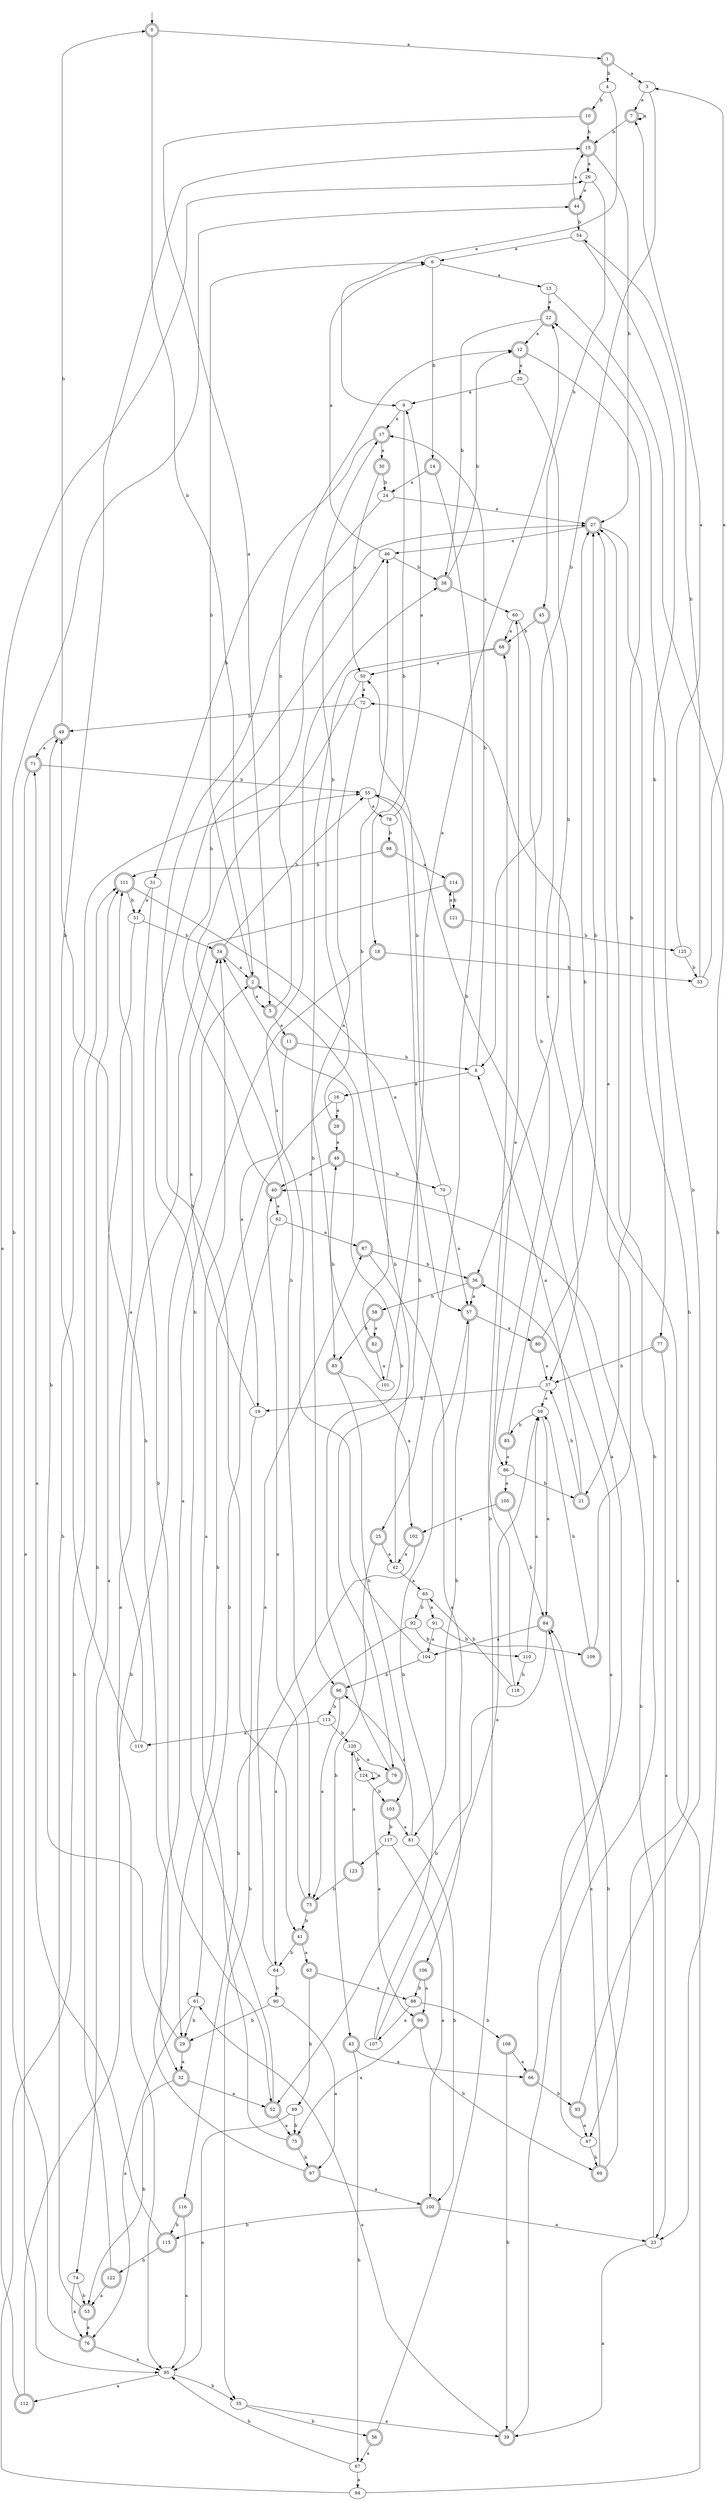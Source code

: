 digraph RandomDFA {
  __start0 [label="", shape=none];
  __start0 -> 0 [label=""];
  0 [shape=circle] [shape=doublecircle]
  0 -> 1 [label="a"]
  0 -> 2 [label="b"]
  1 [shape=doublecircle]
  1 -> 3 [label="a"]
  1 -> 4 [label="b"]
  2 [shape=doublecircle]
  2 -> 5 [label="a"]
  2 -> 6 [label="b"]
  3
  3 -> 7 [label="a"]
  3 -> 8 [label="b"]
  4
  4 -> 9 [label="a"]
  4 -> 10 [label="b"]
  5 [shape=doublecircle]
  5 -> 11 [label="a"]
  5 -> 12 [label="b"]
  6
  6 -> 13 [label="a"]
  6 -> 14 [label="b"]
  7 [shape=doublecircle]
  7 -> 7 [label="a"]
  7 -> 15 [label="b"]
  8
  8 -> 16 [label="a"]
  8 -> 17 [label="b"]
  9
  9 -> 17 [label="a"]
  9 -> 18 [label="b"]
  10 [shape=doublecircle]
  10 -> 5 [label="a"]
  10 -> 15 [label="b"]
  11 [shape=doublecircle]
  11 -> 19 [label="a"]
  11 -> 8 [label="b"]
  12 [shape=doublecircle]
  12 -> 20 [label="a"]
  12 -> 21 [label="b"]
  13
  13 -> 22 [label="a"]
  13 -> 23 [label="b"]
  14 [shape=doublecircle]
  14 -> 24 [label="a"]
  14 -> 25 [label="b"]
  15 [shape=doublecircle]
  15 -> 26 [label="a"]
  15 -> 27 [label="b"]
  16
  16 -> 28 [label="a"]
  16 -> 29 [label="b"]
  17 [shape=doublecircle]
  17 -> 30 [label="a"]
  17 -> 31 [label="b"]
  18 [shape=doublecircle]
  18 -> 32 [label="a"]
  18 -> 33 [label="b"]
  19
  19 -> 34 [label="a"]
  19 -> 35 [label="b"]
  20
  20 -> 9 [label="a"]
  20 -> 36 [label="b"]
  21 [shape=doublecircle]
  21 -> 8 [label="a"]
  21 -> 37 [label="b"]
  22 [shape=doublecircle]
  22 -> 12 [label="a"]
  22 -> 38 [label="b"]
  23
  23 -> 39 [label="a"]
  23 -> 40 [label="b"]
  24
  24 -> 27 [label="a"]
  24 -> 41 [label="b"]
  25 [shape=doublecircle]
  25 -> 42 [label="a"]
  25 -> 43 [label="b"]
  26
  26 -> 44 [label="a"]
  26 -> 45 [label="b"]
  27 [shape=doublecircle]
  27 -> 46 [label="a"]
  27 -> 47 [label="b"]
  28 [shape=doublecircle]
  28 -> 48 [label="a"]
  28 -> 17 [label="b"]
  29 [shape=doublecircle]
  29 -> 32 [label="a"]
  29 -> 49 [label="b"]
  30 [shape=doublecircle]
  30 -> 50 [label="a"]
  30 -> 24 [label="b"]
  31
  31 -> 51 [label="a"]
  31 -> 52 [label="b"]
  32 [shape=doublecircle]
  32 -> 52 [label="a"]
  32 -> 53 [label="b"]
  33
  33 -> 3 [label="a"]
  33 -> 54 [label="b"]
  34 [shape=doublecircle]
  34 -> 2 [label="a"]
  34 -> 55 [label="b"]
  35
  35 -> 39 [label="a"]
  35 -> 56 [label="b"]
  36 [shape=doublecircle]
  36 -> 57 [label="a"]
  36 -> 58 [label="b"]
  37
  37 -> 59 [label="a"]
  37 -> 19 [label="b"]
  38 [shape=doublecircle]
  38 -> 60 [label="a"]
  38 -> 12 [label="b"]
  39 [shape=doublecircle]
  39 -> 61 [label="a"]
  39 -> 27 [label="b"]
  40 [shape=doublecircle]
  40 -> 62 [label="a"]
  40 -> 27 [label="b"]
  41 [shape=doublecircle]
  41 -> 63 [label="a"]
  41 -> 64 [label="b"]
  42
  42 -> 65 [label="a"]
  42 -> 2 [label="b"]
  43 [shape=doublecircle]
  43 -> 66 [label="a"]
  43 -> 67 [label="b"]
  44 [shape=doublecircle]
  44 -> 15 [label="a"]
  44 -> 54 [label="b"]
  45 [shape=doublecircle]
  45 -> 37 [label="a"]
  45 -> 68 [label="b"]
  46
  46 -> 6 [label="a"]
  46 -> 38 [label="b"]
  47
  47 -> 55 [label="a"]
  47 -> 69 [label="b"]
  48 [shape=doublecircle]
  48 -> 40 [label="a"]
  48 -> 70 [label="b"]
  49 [shape=doublecircle]
  49 -> 71 [label="a"]
  49 -> 0 [label="b"]
  50
  50 -> 72 [label="a"]
  50 -> 73 [label="b"]
  51
  51 -> 74 [label="a"]
  51 -> 34 [label="b"]
  52 [shape=doublecircle]
  52 -> 75 [label="a"]
  52 -> 46 [label="b"]
  53 [shape=doublecircle]
  53 -> 76 [label="a"]
  53 -> 55 [label="b"]
  54
  54 -> 6 [label="a"]
  54 -> 77 [label="b"]
  55
  55 -> 78 [label="a"]
  55 -> 79 [label="b"]
  56 [shape=doublecircle]
  56 -> 67 [label="a"]
  56 -> 68 [label="b"]
  57 [shape=doublecircle]
  57 -> 80 [label="a"]
  57 -> 81 [label="b"]
  58 [shape=doublecircle]
  58 -> 82 [label="a"]
  58 -> 83 [label="b"]
  59
  59 -> 84 [label="a"]
  59 -> 85 [label="b"]
  60
  60 -> 68 [label="a"]
  60 -> 86 [label="b"]
  61
  61 -> 76 [label="a"]
  61 -> 29 [label="b"]
  62
  62 -> 87 [label="a"]
  62 -> 61 [label="b"]
  63 [shape=doublecircle]
  63 -> 88 [label="a"]
  63 -> 89 [label="b"]
  64
  64 -> 87 [label="a"]
  64 -> 90 [label="b"]
  65
  65 -> 91 [label="a"]
  65 -> 92 [label="b"]
  66 [shape=doublecircle]
  66 -> 36 [label="a"]
  66 -> 93 [label="b"]
  67
  67 -> 94 [label="a"]
  67 -> 95 [label="b"]
  68 [shape=doublecircle]
  68 -> 50 [label="a"]
  68 -> 96 [label="b"]
  69 [shape=doublecircle]
  69 -> 84 [label="a"]
  69 -> 84 [label="b"]
  70
  70 -> 57 [label="a"]
  70 -> 50 [label="b"]
  71 [shape=doublecircle]
  71 -> 95 [label="a"]
  71 -> 55 [label="b"]
  72
  72 -> 83 [label="a"]
  72 -> 49 [label="b"]
  73 [shape=doublecircle]
  73 -> 40 [label="a"]
  73 -> 41 [label="b"]
  74
  74 -> 76 [label="a"]
  74 -> 53 [label="b"]
  75 [shape=doublecircle]
  75 -> 34 [label="a"]
  75 -> 97 [label="b"]
  76 [shape=doublecircle]
  76 -> 95 [label="a"]
  76 -> 44 [label="b"]
  77 [shape=doublecircle]
  77 -> 23 [label="a"]
  77 -> 37 [label="b"]
  78
  78 -> 9 [label="a"]
  78 -> 98 [label="b"]
  79 [shape=doublecircle]
  79 -> 99 [label="a"]
  79 -> 34 [label="b"]
  80 [shape=doublecircle]
  80 -> 37 [label="a"]
  80 -> 27 [label="b"]
  81
  81 -> 96 [label="a"]
  81 -> 100 [label="b"]
  82 [shape=doublecircle]
  82 -> 101 [label="a"]
  82 -> 46 [label="b"]
  83 [shape=doublecircle]
  83 -> 102 [label="a"]
  83 -> 103 [label="b"]
  84 [shape=doublecircle]
  84 -> 104 [label="a"]
  84 -> 52 [label="b"]
  85 [shape=doublecircle]
  85 -> 86 [label="a"]
  85 -> 27 [label="b"]
  86
  86 -> 105 [label="a"]
  86 -> 21 [label="b"]
  87 [shape=doublecircle]
  87 -> 106 [label="a"]
  87 -> 36 [label="b"]
  88
  88 -> 107 [label="a"]
  88 -> 108 [label="b"]
  89
  89 -> 95 [label="a"]
  89 -> 75 [label="b"]
  90
  90 -> 97 [label="a"]
  90 -> 29 [label="b"]
  91
  91 -> 104 [label="a"]
  91 -> 109 [label="b"]
  92
  92 -> 64 [label="a"]
  92 -> 110 [label="b"]
  93 [shape=doublecircle]
  93 -> 47 [label="a"]
  93 -> 22 [label="b"]
  94
  94 -> 72 [label="a"]
  94 -> 111 [label="b"]
  95
  95 -> 112 [label="a"]
  95 -> 35 [label="b"]
  96 [shape=doublecircle]
  96 -> 73 [label="a"]
  96 -> 113 [label="b"]
  97 [shape=doublecircle]
  97 -> 100 [label="a"]
  97 -> 49 [label="b"]
  98 [shape=doublecircle]
  98 -> 114 [label="a"]
  98 -> 111 [label="b"]
  99 [shape=doublecircle]
  99 -> 75 [label="a"]
  99 -> 69 [label="b"]
  100 [shape=doublecircle]
  100 -> 23 [label="a"]
  100 -> 115 [label="b"]
  101
  101 -> 22 [label="a"]
  101 -> 48 [label="b"]
  102 [shape=doublecircle]
  102 -> 42 [label="a"]
  102 -> 116 [label="b"]
  103 [shape=doublecircle]
  103 -> 81 [label="a"]
  103 -> 117 [label="b"]
  104
  104 -> 38 [label="a"]
  104 -> 96 [label="b"]
  105 [shape=doublecircle]
  105 -> 102 [label="a"]
  105 -> 84 [label="b"]
  106 [shape=doublecircle]
  106 -> 99 [label="a"]
  106 -> 88 [label="b"]
  107
  107 -> 59 [label="a"]
  107 -> 57 [label="b"]
  108 [shape=doublecircle]
  108 -> 66 [label="a"]
  108 -> 39 [label="b"]
  109 [shape=doublecircle]
  109 -> 27 [label="a"]
  109 -> 59 [label="b"]
  110
  110 -> 59 [label="a"]
  110 -> 118 [label="b"]
  111 [shape=doublecircle]
  111 -> 57 [label="a"]
  111 -> 51 [label="b"]
  112 [shape=doublecircle]
  112 -> 26 [label="a"]
  112 -> 2 [label="b"]
  113
  113 -> 119 [label="a"]
  113 -> 120 [label="b"]
  114 [shape=doublecircle]
  114 -> 95 [label="a"]
  114 -> 121 [label="b"]
  115 [shape=doublecircle]
  115 -> 71 [label="a"]
  115 -> 122 [label="b"]
  116 [shape=doublecircle]
  116 -> 95 [label="a"]
  116 -> 115 [label="b"]
  117
  117 -> 100 [label="a"]
  117 -> 123 [label="b"]
  118
  118 -> 60 [label="a"]
  118 -> 65 [label="b"]
  119
  119 -> 111 [label="a"]
  119 -> 15 [label="b"]
  120
  120 -> 79 [label="a"]
  120 -> 124 [label="b"]
  121 [shape=doublecircle]
  121 -> 114 [label="a"]
  121 -> 125 [label="b"]
  122 [shape=doublecircle]
  122 -> 53 [label="a"]
  122 -> 111 [label="b"]
  123 [shape=doublecircle]
  123 -> 120 [label="a"]
  123 -> 73 [label="b"]
  124
  124 -> 124 [label="a"]
  124 -> 103 [label="b"]
  125
  125 -> 7 [label="a"]
  125 -> 33 [label="b"]
}
